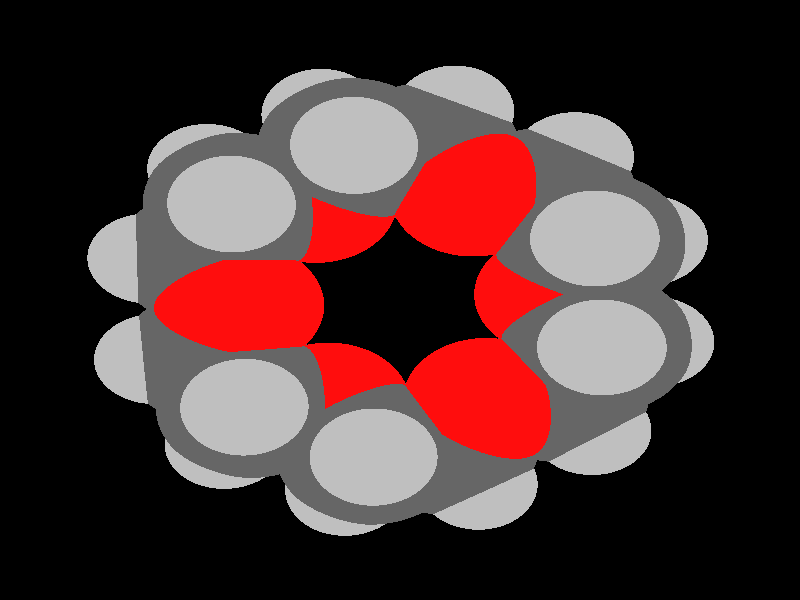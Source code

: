 global_settings {
	ambient_light rgb <0.200000002980232, 0.200000002980232, 0.200000002980232>
	max_trace_level 15
}

background { color rgb <0,0,0> }

camera {
	perspective
	location <0.000233159946603522, 0.00076738722014174, -20.1102950996922>
	angle 40
	up <0.320716557686189, 0.947175215243681, 3.54119863256379e-05>
	right <-0.947175215837564, 0.32071655788728, 0> * 1
	direction <-1.135721036231e-05, -3.3541355791223e-05, 0.999999999372996> }

light_source {
	<-25.0801652765133, 43.2544633521311, -47.0335003042125>
	color rgb <1, 1, 1>
	fade_distance 94.0693324947084
	fade_power 0
	spotlight
	area_light <20, 0, 0>, <0, 0, 20>, 20, 20
	circular
	orient
	point_at <25.0801652765133, -43.2544633521311, 47.0335003042125>
}

light_source {
	<46.1991467592415, 19.1164225664033, 23.5184990225824>
	color rgb <0.300000011920929, 0.300000011920929, 0.300000011920929> shadowless
	fade_distance 94.0693324947084
	fade_power 0
	parallel
	point_at <-46.1991467592415, -19.1164225664033, -23.5184990225824>
}

#default {
	finish {ambient 0.5 diffuse 1 specular 0.2 roughness .01 metallic 1}
}

union {
cylinder {
	<1.705, -3.2573, -0.3061>, 	<1.04512108250548, -3.0527515457448, -0.0368453249289087>, 0.075
	pigment { rgbt <0.400000005960464, 0.400000005960464, 0.400000005960464, 0> }
}
cylinder {
	<1.04512108250548, -3.0527515457448, -0.0368453249289087>, 	<0.4333, -2.8631, 0.2128>, 0.075
	pigment { rgbt <1, 0.0500000007450581, 0.0500000007450581, 0> }
}
cylinder {
	<-0.6652, -3.6148, -0.3071>, 	<-0.0951946282094145, -3.22474716615841, -0.037326861361925>, 0.075
	pigment { rgbt <0.400000005960464, 0.400000005960464, 0.400000005960464, 0> }
}
cylinder {
	<-0.0951946282094145, -3.22474716615841, -0.037326861361925>, 	<0.4333, -2.8631, 0.2128>, 0.075
	pigment { rgbt <1, 0.0500000007450581, 0.0500000007450581, 0> }
}
cylinder {
	<2.8, -2.3833, 0.3088>, 	<2.74764355215194, -1.69483087210306, 0.0384560026874405>, 0.075
	pigment { rgbt <0.400000005960464, 0.400000005960464, 0.400000005960464, 0> }
}
cylinder {
	<2.74764355215194, -1.69483087210306, 0.0384560026874405>, 	<2.6991, -1.0565, -0.2122>, 0.075
	pigment { rgbt <1, 0.0500000007450581, 0.0500000007450581, 0> }
}
cylinder {
	<3.6779, -0.1529, 0.3049>, 	<3.17000574725722, -0.621773362053917, 0.0365794870317832>, 0.075
	pigment { rgbt <0.400000005960464, 0.400000005960464, 0.400000005960464, 0> }
}
cylinder {
	<3.17000574725722, -0.621773362053917, 0.0365794870317832>, 	<2.6991, -1.0565, -0.2122>, 0.075
	pigment { rgbt <1, 0.0500000007450581, 0.0500000007450581, 0> }
}
cylinder {
	<-1.9695, -3.1039, 0.3082>, 	<-2.12314474130546, -2.43068592580308, 0.0380633828989393>, 0.075
	pigment { rgbt <0.400000005960464, 0.400000005960464, 0.400000005960464, 0> }
}
cylinder {
	<-2.12314474130546, -2.43068592580308, 0.0380633828989393>, 	<-2.2656, -1.8065, -0.2124>, 0.075
	pigment { rgbt <1, 0.0500000007450581, 0.0500000007450581, 0> }
}
cylinder {
	<-3.4677, -1.2328, 0.3052>, 	<-2.84393737333943, -1.53048955903433, 0.0366204013314098>, 0.075
	pigment { rgbt <0.400000005960464, 0.400000005960464, 0.400000005960464, 0> }
}
cylinder {
	<-2.84393737333943, -1.53048955903433, 0.0366204013314098>, 	<-2.2656, -1.8065, -0.2124>, 0.075
	pigment { rgbt <1, 0.0500000007450581, 0.0500000007450581, 0> }
}
cylinder {
	<3.4672, 1.2329, -0.3084>, 	<2.84348962101743, 1.53007049421241, -0.0390941042496228>, 0.075
	pigment { rgbt <0.400000005960464, 0.400000005960464, 0.400000005960464, 0> }
}
cylinder {
	<2.84348962101743, 1.53007049421241, -0.0390941042496228>, 	<2.2652, 1.8056, 0.2106>, 0.075
	pigment { rgbt <1, 0.0500000007450581, 0.0500000007450581, 0> }
}
cylinder {
	<1.9692, 3.1042, -0.3074>, 	<2.12279236486023, 2.4303653884882, -0.0386133614946017>, 0.075
	pigment { rgbt <0.400000005960464, 0.400000005960464, 0.400000005960464, 0> }
}
cylinder {
	<2.12279236486023, 2.4303653884882, -0.0386133614946017>, 	<2.2652, 1.8056, 0.2106>, 0.075
	pigment { rgbt <1, 0.0500000007450581, 0.0500000007450581, 0> }
}
cylinder {
	<-3.6767, 0.1532, -0.3083>, 	<-3.16922094931452, 0.621813835045048, -0.0387341852442671>, 0.075
	pigment { rgbt <0.400000005960464, 0.400000005960464, 0.400000005960464, 0> }
}
cylinder {
	<-3.16922094931452, 0.621813835045048, -0.0387341852442671>, 	<-2.6987, 1.0563, 0.2112>, 0.075
	pigment { rgbt <1, 0.0500000007450581, 0.0500000007450581, 0> }
}
cylinder {
	<-2.8004, 2.3842, -0.307>, 	<-2.7476285177614, 1.69516114784035, -0.0381093205895555>, 0.075
	pigment { rgbt <0.400000005960464, 0.400000005960464, 0.400000005960464, 0> }
}
cylinder {
	<-2.7476285177614, 1.69516114784035, -0.0381093205895555>, 	<-2.6987, 1.0563, 0.2112>, 0.075
	pigment { rgbt <1, 0.0500000007450581, 0.0500000007450581, 0> }
}
cylinder {
	<0.6652, 3.6142, 0.3094>, 	<0.0950903801833753, 3.2245100714642, 0.0393671919972955>, 0.075
	pigment { rgbt <0.400000005960464, 0.400000005960464, 0.400000005960464, 0> }
}
cylinder {
	<0.0950903801833753, 3.2245100714642, 0.0393671919972955>, 	<-0.4335, 2.8632, -0.211>, 0.075
	pigment { rgbt <1, 0.0500000007450581, 0.0500000007450581, 0> }
}
cylinder {
	<-1.705, 3.2572, 0.3087>, 	<-1.04522582983087, 3.05275562481586, 0.0390306046111688>, 0.075
	pigment { rgbt <0.400000005960464, 0.400000005960464, 0.400000005960464, 0> }
}
cylinder {
	<-1.04522582983087, 3.05275562481586, 0.0390306046111688>, 	<-0.4335, 2.8632, -0.211>, 0.075
	pigment { rgbt <1, 0.0500000007450581, 0.0500000007450581, 0> }
}
cylinder {
	<1.705, -3.2573, -0.3061>, 	<2.2525, -2.8203, 0.00135000000000002>, 0.075
	pigment { rgbt <0.400000005960464, 0.400000005960464, 0.400000005960464, 0> }
}
cylinder {
	<2.2525, -2.8203, 0.00135000000000002>, 	<2.8, -2.3833, 0.3088>, 0.075
	pigment { rgbt <0.400000005960464, 0.400000005960464, 0.400000005960464, 0> }
}
cylinder {
	<-0.6652, -3.6148, -0.3071>, 	<-1.31735, -3.35935, 0.000549999999999995>, 0.075
	pigment { rgbt <0.400000005960464, 0.400000005960464, 0.400000005960464, 0> }
}
cylinder {
	<-1.31735, -3.35935, 0.000549999999999995>, 	<-1.9695, -3.1039, 0.3082>, 0.075
	pigment { rgbt <0.400000005960464, 0.400000005960464, 0.400000005960464, 0> }
}
cylinder {
	<3.6779, -0.1529, 0.3049>, 	<3.57255, 0.54, -0.00175>, 0.075
	pigment { rgbt <0.400000005960464, 0.400000005960464, 0.400000005960464, 0> }
}
cylinder {
	<3.57255, 0.54, -0.00175>, 	<3.4672, 1.2329, -0.3084>, 0.075
	pigment { rgbt <0.400000005960464, 0.400000005960464, 0.400000005960464, 0> }
}
cylinder {
	<-3.4677, -1.2328, 0.3052>, 	<-3.5722, -0.5398, -0.00155>, 0.075
	pigment { rgbt <0.400000005960464, 0.400000005960464, 0.400000005960464, 0> }
}
cylinder {
	<-3.5722, -0.5398, -0.00155>, 	<-3.6767, 0.1532, -0.3083>, 0.075
	pigment { rgbt <0.400000005960464, 0.400000005960464, 0.400000005960464, 0> }
}
cylinder {
	<1.9692, 3.1042, -0.3074>, 	<1.3172, 3.3592, 0.001>, 0.075
	pigment { rgbt <0.400000005960464, 0.400000005960464, 0.400000005960464, 0> }
}
cylinder {
	<1.3172, 3.3592, 0.001>, 	<0.6652, 3.6142, 0.3094>, 0.075
	pigment { rgbt <0.400000005960464, 0.400000005960464, 0.400000005960464, 0> }
}
cylinder {
	<-2.8004, 2.3842, -0.307>, 	<-2.2527, 2.8207, 0.00084999999999999>, 0.075
	pigment { rgbt <0.400000005960464, 0.400000005960464, 0.400000005960464, 0> }
}
cylinder {
	<-2.2527, 2.8207, 0.00084999999999999>, 	<-1.705, 3.2572, 0.3087>, 0.075
	pigment { rgbt <0.400000005960464, 0.400000005960464, 0.400000005960464, 0> }
}
cylinder {
	<1.705, -3.2573, -0.3061>, 	<1.70738469407678, -3.1831298996118, -0.96849463932843>, 0.075
	pigment { rgbt <0.400000005960464, 0.400000005960464, 0.400000005960464, 0> }
}
cylinder {
	<1.70738469407678, -3.1831298996118, -0.96849463932843>, 	<1.7089, -3.136, -1.3894>, 0.075
	pigment { rgbt <0.75, 0.75, 0.75, 0> }
}
cylinder {
	<1.705, -3.2573, -0.3061>, 	<1.81885654196601, -3.89604620696933, -0.153720567895121>, 0.075
	pigment { rgbt <0.400000005960464, 0.400000005960464, 0.400000005960464, 0> }
}
cylinder {
	<1.81885654196601, -3.89604620696933, -0.153720567895121>, 	<1.8912, -4.3019, -0.0569>, 0.075
	pigment { rgbt <0.75, 0.75, 0.75, 0> }
}
cylinder {
	<-0.6652, -3.6148, -0.3071>, 	<-0.585281309997625, -4.2588578131561, -0.15533397965884>, 0.075
	pigment { rgbt <0.400000005960464, 0.400000005960464, 0.400000005960464, 0> }
}
cylinder {
	<-0.585281309997625, -4.2588578131561, -0.15533397965884>, 	<-0.5345, -4.6681, -0.0589>, 0.075
	pigment { rgbt <0.75, 0.75, 0.75, 0> }
}
cylinder {
	<-0.6652, -3.6148, -0.3071>, 	<-0.689230719580324, -3.54393077864225, -0.969381739884208>, 0.075
	pigment { rgbt <0.400000005960464, 0.400000005960464, 0.400000005960464, 0> }
}
cylinder {
	<-0.689230719580324, -3.54393077864225, -0.969381739884208>, 	<-0.7045, -3.4989, -1.3902>, 0.075
	pigment { rgbt <0.75, 0.75, 0.75, 0> }
}
cylinder {
	<2.8, -2.3833, 0.3088>, 	<2.72637995381338, -2.36807459177702, 0.971074684590786>, 0.075
	pigment { rgbt <0.400000005960464, 0.400000005960464, 0.400000005960464, 0> }
}
cylinder {
	<2.72637995381338, -2.36807459177702, 0.971074684590786>, 	<2.6796, -2.3584, 1.3919>, 0.075
	pigment { rgbt <0.75, 0.75, 0.75, 0> }
}
cylinder {
	<2.8, -2.3833, 0.3088>, 	<3.39759521752344, -2.63657324168444, 0.157459760219942>, 0.075
	pigment { rgbt <0.400000005960464, 0.400000005960464, 0.400000005960464, 0> }
}
cylinder {
	<3.39759521752344, -2.63657324168444, 0.157459760219942>, 	<3.7773, -2.7975, 0.0613>, 0.075
	pigment { rgbt <0.75, 0.75, 0.75, 0> }
}
cylinder {
	<-1.9695, -3.1039, 0.3082>, 	<-2.46552736282901, -3.522514808423, 0.156860290556977>, 0.075
	pigment { rgbt <0.400000005960464, 0.400000005960464, 0.400000005960464, 0> }
}
cylinder {
	<-2.46552736282901, -3.522514808423, 0.156860290556977>, 	<-2.7807, -3.7885, 0.0607>, 0.075
	pigment { rgbt <0.75, 0.75, 0.75, 0> }
}
cylinder {
	<-1.9695, -3.1039, 0.3082>, 	<-1.90352332744134, -3.06776263810735, 0.970473716851586>, 0.075
	pigment { rgbt <0.400000005960464, 0.400000005960464, 0.400000005960464, 0> }
}
cylinder {
	<-1.90352332744134, -3.06776263810735, 0.970473716851586>, 	<-1.8616, -3.0448, 1.3913>, 0.075
	pigment { rgbt <0.75, 0.75, 0.75, 0> }
}
cylinder {
	<3.6779, -0.1529, 0.3049>, 	<4.28758965379071, -0.373699251814088, 0.150689057580967>, 0.075
	pigment { rgbt <0.400000005960464, 0.400000005960464, 0.400000005960464, 0> }
}
cylinder {
	<4.28758965379071, -0.373699251814088, 0.150689057580967>, 	<4.675, -0.514, 0.0527>, 0.075
	pigment { rgbt <0.75, 0.75, 0.75, 0> }
}
cylinder {
	<3.6779, -0.1529, 0.3049>, 	<3.61656942517865, -0.114255011677875, 0.967429190617446>, 0.075
	pigment { rgbt <0.400000005960464, 0.400000005960464, 0.400000005960464, 0> }
}
cylinder {
	<3.61656942517865, -0.114255011677875, 0.967429190617446>, 	<3.5776, -0.0897, 1.3884>, 0.075
	pigment { rgbt <0.75, 0.75, 0.75, 0> }
}
cylinder {
	<-3.4677, -1.2328, 0.3052>, 	<-3.42025020112988, -1.17764572347828, 0.967723931388902>, 0.075
	pigment { rgbt <0.400000005960464, 0.400000005960464, 0.400000005960464, 0> }
}
cylinder {
	<-3.42025020112988, -1.17764572347828, 0.967723931388902>, 	<-3.3901, -1.1426, 1.3887>, 0.075
	pigment { rgbt <0.75, 0.75, 0.75, 0> }
}
cylinder {
	<-3.4677, -1.2328, 0.3052>, 	<-3.98481595952787, -1.62413760683202, 0.151294256813095>, 0.075
	pigment { rgbt <0.400000005960464, 0.400000005960464, 0.400000005960464, 0> }
}
cylinder {
	<-3.98481595952787, -1.62413760683202, 0.151294256813095>, 	<-4.3134, -1.8728, 0.0535>, 0.075
	pigment { rgbt <0.75, 0.75, 0.75, 0> }
}
cylinder {
	<3.4672, 1.2329, -0.3084>, 	<3.98413899909174, 1.62467054260478, -0.155164947749716>, 0.075
	pigment { rgbt <0.400000005960464, 0.400000005960464, 0.400000005960464, 0> }
}
cylinder {
	<3.98413899909174, 1.62467054260478, -0.155164947749716>, 	<4.3126, 1.8736, -0.0578>, 0.075
	pigment { rgbt <0.75, 0.75, 0.75, 0> }
}
cylinder {
	<3.4672, 1.2329, -0.3084>, 	<3.4189553125076, 1.17768459720451, -0.970862540294893>, 0.075
	pigment { rgbt <0.400000005960464, 0.400000005960464, 0.400000005960464, 0> }
}
cylinder {
	<3.4189553125076, 1.17768459720451, -0.970862540294893>, 	<3.3883, 1.1426, -1.3918>, 0.075
	pigment { rgbt <0.75, 0.75, 0.75, 0> }
}
cylinder {
	<-3.6767, 0.1532, -0.3083>, 	<-3.61396307995413, 0.114677329796394, -0.97070648621534>, 0.075
	pigment { rgbt <0.400000005960464, 0.400000005960464, 0.400000005960464, 0> }
}
cylinder {
	<-3.61396307995413, 0.114677329796394, -0.97070648621534>, 	<-3.5741, 0.0902, -1.3916>, 0.075
	pigment { rgbt <0.75, 0.75, 0.75, 0> }
}
cylinder {
	<-3.6767, 0.1532, -0.3083>, 	<-4.28658196824726, 0.374185906681933, -0.155309756912508>, 0.075
	pigment { rgbt <0.400000005960464, 0.400000005960464, 0.400000005960464, 0> }
}
cylinder {
	<-4.28658196824726, 0.374185906681933, -0.155309756912508>, 	<-4.6741, 0.5146, -0.0581>, 0.075
	pigment { rgbt <0.75, 0.75, 0.75, 0> }
}
cylinder {
	<1.9692, 3.1042, -0.3074>, 	<1.90297788582895, 3.06940740261928, -0.969682288630288>, 0.075
	pigment { rgbt <0.400000005960464, 0.400000005960464, 0.400000005960464, 0> }
}
cylinder {
	<1.90297788582895, 3.06940740261928, -0.969682288630288>, 	<1.8609, 3.0473, -1.3905>, 0.075
	pigment { rgbt <0.75, 0.75, 0.75, 0> }
}
cylinder {
	<1.9692, 3.1042, -0.3074>, 	<2.46534589658922, 3.52244475384154, -0.155327675028669>, 0.075
	pigment { rgbt <0.400000005960464, 0.400000005960464, 0.400000005960464, 0> }
}
cylinder {
	<2.46534589658922, 3.52244475384154, -0.155327675028669>, 	<2.7806, 3.7882, -0.0587>, 0.075
	pigment { rgbt <0.75, 0.75, 0.75, 0> }
}
cylinder {
	<-2.8004, 2.3842, -0.307>, 	<-3.39792630970906, 2.63704192495364, -0.154499936920343>, 0.075
	pigment { rgbt <0.400000005960464, 0.400000005960464, 0.400000005960464, 0> }
}
cylinder {
	<-3.39792630970906, 2.63704192495364, -0.154499936920343>, 	<-3.7776, 2.7977, -0.0576>, 0.075
	pigment { rgbt <0.75, 0.75, 0.75, 0> }
}
cylinder {
	<-2.8004, 2.3842, -0.307>, 	<-2.72739064908791, 2.37044195648641, -0.969342788174006>, 0.075
	pigment { rgbt <0.400000005960464, 0.400000005960464, 0.400000005960464, 0> }
}
cylinder {
	<-2.72739064908791, 2.37044195648641, -0.969342788174006>, 	<-2.681, 2.3617, -1.3902>, 0.075
	pigment { rgbt <0.75, 0.75, 0.75, 0> }
}
cylinder {
	<0.6652, 3.6142, 0.3094>, 	<0.689658755639371, 3.54235240530935, 0.971559662046863>, 0.075
	pigment { rgbt <0.400000005960464, 0.400000005960464, 0.400000005960464, 0> }
}
cylinder {
	<0.689658755639371, 3.54235240530935, 0.971559662046863>, 	<0.7052, 3.4967, 1.3923>, 0.075
	pigment { rgbt <0.75, 0.75, 0.75, 0> }
}
cylinder {
	<0.6652, 3.6142, 0.3094>, 	<0.585219041793015, 4.25845028720856, 0.15867135934234>, 0.075
	pigment { rgbt <0.400000005960464, 0.400000005960464, 0.400000005960464, 0> }
}
cylinder {
	<0.585219041793015, 4.25845028720856, 0.15867135934234>, 	<0.5344, 4.6678, 0.0629>, 0.075
	pigment { rgbt <0.75, 0.75, 0.75, 0> }
}
cylinder {
	<-1.705, 3.2572, 0.3087>, 	<-1.81867198703883, 3.89618454252597, 0.157055821486659>, 0.075
	pigment { rgbt <0.400000005960464, 0.400000005960464, 0.400000005960464, 0> }
}
cylinder {
	<-1.81867198703883, 3.89618454252597, 0.157055821486659>, 	<-1.8909, 4.3022, 0.0607>, 0.075
	pigment { rgbt <0.75, 0.75, 0.75, 0> }
}
cylinder {
	<-1.705, 3.2572, 0.3087>, 	<-1.70726242250414, 3.18223432459242, 0.970978328172524>, 0.075
	pigment { rgbt <0.400000005960464, 0.400000005960464, 0.400000005960464, 0> }
}
cylinder {
	<-1.70726242250414, 3.18223432459242, 0.970978328172524>, 	<-1.7087, 3.1346, 1.3918>, 0.075
	pigment { rgbt <0.75, 0.75, 0.75, 0> }
}
sphere {
	<1.705, -3.2573, -0.3061>, 0.4104
	pigment { rgbt <0.400000005960464, 0.400000005960464, 0.400000005960464,0> }
}
sphere {
	<-0.6652, -3.6148, -0.3071>, 0.4104
	pigment { rgbt <0.400000005960464, 0.400000005960464, 0.400000005960464,0> }
}
sphere {
	<2.8, -2.3833, 0.3088>, 0.4104
	pigment { rgbt <0.400000005960464, 0.400000005960464, 0.400000005960464,0> }
}
sphere {
	<-1.9695, -3.1039, 0.3082>, 0.4104
	pigment { rgbt <0.400000005960464, 0.400000005960464, 0.400000005960464,0> }
}
sphere {
	<3.6779, -0.1529, 0.3049>, 0.4104
	pigment { rgbt <0.400000005960464, 0.400000005960464, 0.400000005960464,0> }
}
sphere {
	<-3.4677, -1.2328, 0.3052>, 0.4104
	pigment { rgbt <0.400000005960464, 0.400000005960464, 0.400000005960464,0> }
}
sphere {
	<3.4672, 1.2329, -0.3084>, 0.4104
	pigment { rgbt <0.400000005960464, 0.400000005960464, 0.400000005960464,0> }
}
sphere {
	<-3.6767, 0.1532, -0.3083>, 0.4104
	pigment { rgbt <0.400000005960464, 0.400000005960464, 0.400000005960464,0> }
}
sphere {
	<1.9692, 3.1042, -0.3074>, 0.4104
	pigment { rgbt <0.400000005960464, 0.400000005960464, 0.400000005960464,0> }
}
sphere {
	<-2.8004, 2.3842, -0.307>, 0.4104
	pigment { rgbt <0.400000005960464, 0.400000005960464, 0.400000005960464,0> }
}
sphere {
	<0.6652, 3.6142, 0.3094>, 0.4104
	pigment { rgbt <0.400000005960464, 0.400000005960464, 0.400000005960464,0> }
}
sphere {
	<-1.705, 3.2572, 0.3087>, 0.4104
	pigment { rgbt <0.400000005960464, 0.400000005960464, 0.400000005960464,0> }
}
sphere {
	<0.4333, -2.8631, 0.2128>, 0.3564
	pigment { rgbt <1, 0.0500000007450581, 0.0500000007450581,0> }
}
sphere {
	<2.6991, -1.0565, -0.2122>, 0.3564
	pigment { rgbt <1, 0.0500000007450581, 0.0500000007450581,0> }
}
sphere {
	<-2.2656, -1.8065, -0.2124>, 0.3564
	pigment { rgbt <1, 0.0500000007450581, 0.0500000007450581,0> }
}
sphere {
	<2.2652, 1.8056, 0.2106>, 0.3564
	pigment { rgbt <1, 0.0500000007450581, 0.0500000007450581,0> }
}
sphere {
	<-2.6987, 1.0563, 0.2112>, 0.3564
	pigment { rgbt <1, 0.0500000007450581, 0.0500000007450581,0> }
}
sphere {
	<-0.4335, 2.8632, -0.211>, 0.3564
	pigment { rgbt <1, 0.0500000007450581, 0.0500000007450581,0> }
}
sphere {
	<1.7089, -3.136, -1.3894>, 0.1674
	pigment { rgbt <0.75, 0.75, 0.75,0> }
}
sphere {
	<1.8912, -4.3019, -0.0569>, 0.1674
	pigment { rgbt <0.75, 0.75, 0.75,0> }
}
sphere {
	<-0.5345, -4.6681, -0.0589>, 0.1674
	pigment { rgbt <0.75, 0.75, 0.75,0> }
}
sphere {
	<-0.7045, -3.4989, -1.3902>, 0.1674
	pigment { rgbt <0.75, 0.75, 0.75,0> }
}
sphere {
	<2.6796, -2.3584, 1.3919>, 0.1674
	pigment { rgbt <0.75, 0.75, 0.75,0> }
}
sphere {
	<3.7773, -2.7975, 0.0613>, 0.1674
	pigment { rgbt <0.75, 0.75, 0.75,0> }
}
sphere {
	<-2.7807, -3.7885, 0.0607>, 0.1674
	pigment { rgbt <0.75, 0.75, 0.75,0> }
}
sphere {
	<-1.8616, -3.0448, 1.3913>, 0.1674
	pigment { rgbt <0.75, 0.75, 0.75,0> }
}
sphere {
	<4.675, -0.514, 0.0527>, 0.1674
	pigment { rgbt <0.75, 0.75, 0.75,0> }
}
sphere {
	<3.5776, -0.0897, 1.3884>, 0.1674
	pigment { rgbt <0.75, 0.75, 0.75,0> }
}
sphere {
	<-3.3901, -1.1426, 1.3887>, 0.1674
	pigment { rgbt <0.75, 0.75, 0.75,0> }
}
sphere {
	<-4.3134, -1.8728, 0.0535>, 0.1674
	pigment { rgbt <0.75, 0.75, 0.75,0> }
}
sphere {
	<4.3126, 1.8736, -0.0578>, 0.1674
	pigment { rgbt <0.75, 0.75, 0.75,0> }
}
sphere {
	<3.3883, 1.1426, -1.3918>, 0.1674
	pigment { rgbt <0.75, 0.75, 0.75,0> }
}
sphere {
	<-3.5741, 0.0902, -1.3916>, 0.1674
	pigment { rgbt <0.75, 0.75, 0.75,0> }
}
sphere {
	<-4.6741, 0.5146, -0.0581>, 0.1674
	pigment { rgbt <0.75, 0.75, 0.75,0> }
}
sphere {
	<1.8609, 3.0473, -1.3905>, 0.1674
	pigment { rgbt <0.75, 0.75, 0.75,0> }
}
sphere {
	<2.7806, 3.7882, -0.0587>, 0.1674
	pigment { rgbt <0.75, 0.75, 0.75,0> }
}
sphere {
	<-3.7776, 2.7977, -0.0576>, 0.1674
	pigment { rgbt <0.75, 0.75, 0.75,0> }
}
sphere {
	<-2.681, 2.3617, -1.3902>, 0.1674
	pigment { rgbt <0.75, 0.75, 0.75,0> }
}
sphere {
	<0.7052, 3.4967, 1.3923>, 0.1674
	pigment { rgbt <0.75, 0.75, 0.75,0> }
}
sphere {
	<0.5344, 4.6678, 0.0629>, 0.1674
	pigment { rgbt <0.75, 0.75, 0.75,0> }
}
sphere {
	<-1.8909, 4.3022, 0.0607>, 0.1674
	pigment { rgbt <0.75, 0.75, 0.75,0> }
}
sphere {
	<-1.7087, 3.1346, 1.3918>, 0.1674
	pigment { rgbt <0.75, 0.75, 0.75,0> }
}
}
merge {
}
union {
}
merge {
sphere {
	<1.705, -3.2573, -0.3061>, 1.69983
	pigment { rgbt <0, 0, 0,0> }
}
sphere {
	<-0.6652, -3.6148, -0.3071>, 1.69983
	pigment { rgbt <0, 0, 0,0> }
}
sphere {
	<2.8, -2.3833, 0.3088>, 1.69983
	pigment { rgbt <0, 0, 0,0> }
}
sphere {
	<-1.9695, -3.1039, 0.3082>, 1.69983
	pigment { rgbt <0, 0, 0,0> }
}
sphere {
	<3.6779, -0.1529, 0.3049>, 1.69983
	pigment { rgbt <0, 0, 0,0> }
}
sphere {
	<-3.4677, -1.2328, 0.3052>, 1.69983
	pigment { rgbt <0, 0, 0,0> }
}
sphere {
	<3.4672, 1.2329, -0.3084>, 1.69983
	pigment { rgbt <0, 0, 0,0> }
}
sphere {
	<-3.6767, 0.1532, -0.3083>, 1.69983
	pigment { rgbt <0, 0, 0,0> }
}
sphere {
	<1.9692, 3.1042, -0.3074>, 1.69983
	pigment { rgbt <0, 0, 0,0> }
}
sphere {
	<-2.8004, 2.3842, -0.307>, 1.69983
	pigment { rgbt <0, 0, 0,0> }
}
sphere {
	<0.6652, 3.6142, 0.3094>, 1.69983
	pigment { rgbt <0, 0, 0,0> }
}
sphere {
	<-1.705, 3.2572, 0.3087>, 1.69983
	pigment { rgbt <0, 0, 0,0> }
}
sphere {
	<0.4333, -2.8631, 0.2128>, 1.519848
	pigment { rgbt <0, 0, 0,0> }
}
sphere {
	<2.6991, -1.0565, -0.2122>, 1.519848
	pigment { rgbt <0, 0, 0,0> }
}
sphere {
	<-2.2656, -1.8065, -0.2124>, 1.519848
	pigment { rgbt <0, 0, 0,0> }
}
sphere {
	<2.2652, 1.8056, 0.2106>, 1.519848
	pigment { rgbt <0, 0, 0,0> }
}
sphere {
	<-2.6987, 1.0563, 0.2112>, 1.519848
	pigment { rgbt <0, 0, 0,0> }
}
sphere {
	<-0.4335, 2.8632, -0.211>, 1.519848
	pigment { rgbt <0, 0, 0,0> }
}
sphere {
	<1.7089, -3.136, -1.3894>, 1.09989
	pigment { rgbt <0, 0, 0,0> }
}
sphere {
	<1.8912, -4.3019, -0.0569>, 1.09989
	pigment { rgbt <0, 0, 0,0> }
}
sphere {
	<-0.5345, -4.6681, -0.0589>, 1.09989
	pigment { rgbt <0, 0, 0,0> }
}
sphere {
	<-0.7045, -3.4989, -1.3902>, 1.09989
	pigment { rgbt <0, 0, 0,0> }
}
sphere {
	<2.6796, -2.3584, 1.3919>, 1.09989
	pigment { rgbt <0, 0, 0,0> }
}
sphere {
	<3.7773, -2.7975, 0.0613>, 1.09989
	pigment { rgbt <0, 0, 0,0> }
}
sphere {
	<-2.7807, -3.7885, 0.0607>, 1.09989
	pigment { rgbt <0, 0, 0,0> }
}
sphere {
	<-1.8616, -3.0448, 1.3913>, 1.09989
	pigment { rgbt <0, 0, 0,0> }
}
sphere {
	<4.675, -0.514, 0.0527>, 1.09989
	pigment { rgbt <0, 0, 0,0> }
}
sphere {
	<3.5776, -0.0897, 1.3884>, 1.09989
	pigment { rgbt <0, 0, 0,0> }
}
sphere {
	<-3.3901, -1.1426, 1.3887>, 1.09989
	pigment { rgbt <0, 0, 0,0> }
}
sphere {
	<-4.3134, -1.8728, 0.0535>, 1.09989
	pigment { rgbt <0, 0, 0,0> }
}
sphere {
	<4.3126, 1.8736, -0.0578>, 1.09989
	pigment { rgbt <0, 0, 0,0> }
}
sphere {
	<3.3883, 1.1426, -1.3918>, 1.09989
	pigment { rgbt <0, 0, 0,0> }
}
sphere {
	<-3.5741, 0.0902, -1.3916>, 1.09989
	pigment { rgbt <0, 0, 0,0> }
}
sphere {
	<-4.6741, 0.5146, -0.0581>, 1.09989
	pigment { rgbt <0, 0, 0,0> }
}
sphere {
	<1.8609, 3.0473, -1.3905>, 1.09989
	pigment { rgbt <0, 0, 0,0> }
}
sphere {
	<2.7806, 3.7882, -0.0587>, 1.09989
	pigment { rgbt <0, 0, 0,0> }
}
sphere {
	<-3.7776, 2.7977, -0.0576>, 1.09989
	pigment { rgbt <0, 0, 0,0> }
}
sphere {
	<-2.681, 2.3617, -1.3902>, 1.09989
	pigment { rgbt <0, 0, 0,0> }
}
sphere {
	<0.7052, 3.4967, 1.3923>, 1.09989
	pigment { rgbt <0, 0, 0,0> }
}
sphere {
	<0.5344, 4.6678, 0.0629>, 1.09989
	pigment { rgbt <0, 0, 0,0> }
}
sphere {
	<-1.8909, 4.3022, 0.0607>, 1.09989
	pigment { rgbt <0, 0, 0,0> }
}
sphere {
	<-1.7087, 3.1346, 1.3918>, 1.09989
	pigment { rgbt <0, 0, 0,0> }
}
sphere {
	<1.705, -3.2573, -0.3061>, 1.7
	pigment { rgbt <0.400000005960464, 0.400000005960464, 0.400000005960464,0.350000023841858> }
}
sphere {
	<-0.6652, -3.6148, -0.3071>, 1.7
	pigment { rgbt <0.400000005960464, 0.400000005960464, 0.400000005960464,0.350000023841858> }
}
sphere {
	<2.8, -2.3833, 0.3088>, 1.7
	pigment { rgbt <0.400000005960464, 0.400000005960464, 0.400000005960464,0.350000023841858> }
}
sphere {
	<-1.9695, -3.1039, 0.3082>, 1.7
	pigment { rgbt <0.400000005960464, 0.400000005960464, 0.400000005960464,0.350000023841858> }
}
sphere {
	<3.6779, -0.1529, 0.3049>, 1.7
	pigment { rgbt <0.400000005960464, 0.400000005960464, 0.400000005960464,0.350000023841858> }
}
sphere {
	<-3.4677, -1.2328, 0.3052>, 1.7
	pigment { rgbt <0.400000005960464, 0.400000005960464, 0.400000005960464,0.350000023841858> }
}
sphere {
	<3.4672, 1.2329, -0.3084>, 1.7
	pigment { rgbt <0.400000005960464, 0.400000005960464, 0.400000005960464,0.350000023841858> }
}
sphere {
	<-3.6767, 0.1532, -0.3083>, 1.7
	pigment { rgbt <0.400000005960464, 0.400000005960464, 0.400000005960464,0.350000023841858> }
}
sphere {
	<1.9692, 3.1042, -0.3074>, 1.7
	pigment { rgbt <0.400000005960464, 0.400000005960464, 0.400000005960464,0.350000023841858> }
}
sphere {
	<-2.8004, 2.3842, -0.307>, 1.7
	pigment { rgbt <0.400000005960464, 0.400000005960464, 0.400000005960464,0.350000023841858> }
}
sphere {
	<0.6652, 3.6142, 0.3094>, 1.7
	pigment { rgbt <0.400000005960464, 0.400000005960464, 0.400000005960464,0.350000023841858> }
}
sphere {
	<-1.705, 3.2572, 0.3087>, 1.7
	pigment { rgbt <0.400000005960464, 0.400000005960464, 0.400000005960464,0.350000023841858> }
}
sphere {
	<0.4333, -2.8631, 0.2128>, 1.52
	pigment { rgbt <1, 0.0500000007450581, 0.0500000007450581,0.350000023841858> }
}
sphere {
	<2.6991, -1.0565, -0.2122>, 1.52
	pigment { rgbt <1, 0.0500000007450581, 0.0500000007450581,0.350000023841858> }
}
sphere {
	<-2.2656, -1.8065, -0.2124>, 1.52
	pigment { rgbt <1, 0.0500000007450581, 0.0500000007450581,0.350000023841858> }
}
sphere {
	<2.2652, 1.8056, 0.2106>, 1.52
	pigment { rgbt <1, 0.0500000007450581, 0.0500000007450581,0.350000023841858> }
}
sphere {
	<-2.6987, 1.0563, 0.2112>, 1.52
	pigment { rgbt <1, 0.0500000007450581, 0.0500000007450581,0.350000023841858> }
}
sphere {
	<-0.4335, 2.8632, -0.211>, 1.52
	pigment { rgbt <1, 0.0500000007450581, 0.0500000007450581,0.350000023841858> }
}
sphere {
	<1.7089, -3.136, -1.3894>, 1.1
	pigment { rgbt <0.75, 0.75, 0.75,0.350000023841858> }
}
sphere {
	<1.8912, -4.3019, -0.0569>, 1.1
	pigment { rgbt <0.75, 0.75, 0.75,0.350000023841858> }
}
sphere {
	<-0.5345, -4.6681, -0.0589>, 1.1
	pigment { rgbt <0.75, 0.75, 0.75,0.350000023841858> }
}
sphere {
	<-0.7045, -3.4989, -1.3902>, 1.1
	pigment { rgbt <0.75, 0.75, 0.75,0.350000023841858> }
}
sphere {
	<2.6796, -2.3584, 1.3919>, 1.1
	pigment { rgbt <0.75, 0.75, 0.75,0.350000023841858> }
}
sphere {
	<3.7773, -2.7975, 0.0613>, 1.1
	pigment { rgbt <0.75, 0.75, 0.75,0.350000023841858> }
}
sphere {
	<-2.7807, -3.7885, 0.0607>, 1.1
	pigment { rgbt <0.75, 0.75, 0.75,0.350000023841858> }
}
sphere {
	<-1.8616, -3.0448, 1.3913>, 1.1
	pigment { rgbt <0.75, 0.75, 0.75,0.350000023841858> }
}
sphere {
	<4.675, -0.514, 0.0527>, 1.1
	pigment { rgbt <0.75, 0.75, 0.75,0.350000023841858> }
}
sphere {
	<3.5776, -0.0897, 1.3884>, 1.1
	pigment { rgbt <0.75, 0.75, 0.75,0.350000023841858> }
}
sphere {
	<-3.3901, -1.1426, 1.3887>, 1.1
	pigment { rgbt <0.75, 0.75, 0.75,0.350000023841858> }
}
sphere {
	<-4.3134, -1.8728, 0.0535>, 1.1
	pigment { rgbt <0.75, 0.75, 0.75,0.350000023841858> }
}
sphere {
	<4.3126, 1.8736, -0.0578>, 1.1
	pigment { rgbt <0.75, 0.75, 0.75,0.350000023841858> }
}
sphere {
	<3.3883, 1.1426, -1.3918>, 1.1
	pigment { rgbt <0.75, 0.75, 0.75,0.350000023841858> }
}
sphere {
	<-3.5741, 0.0902, -1.3916>, 1.1
	pigment { rgbt <0.75, 0.75, 0.75,0.350000023841858> }
}
sphere {
	<-4.6741, 0.5146, -0.0581>, 1.1
	pigment { rgbt <0.75, 0.75, 0.75,0.350000023841858> }
}
sphere {
	<1.8609, 3.0473, -1.3905>, 1.1
	pigment { rgbt <0.75, 0.75, 0.75,0.350000023841858> }
}
sphere {
	<2.7806, 3.7882, -0.0587>, 1.1
	pigment { rgbt <0.75, 0.75, 0.75,0.350000023841858> }
}
sphere {
	<-3.7776, 2.7977, -0.0576>, 1.1
	pigment { rgbt <0.75, 0.75, 0.75,0.350000023841858> }
}
sphere {
	<-2.681, 2.3617, -1.3902>, 1.1
	pigment { rgbt <0.75, 0.75, 0.75,0.350000023841858> }
}
sphere {
	<0.7052, 3.4967, 1.3923>, 1.1
	pigment { rgbt <0.75, 0.75, 0.75,0.350000023841858> }
}
sphere {
	<0.5344, 4.6678, 0.0629>, 1.1
	pigment { rgbt <0.75, 0.75, 0.75,0.350000023841858> }
}
sphere {
	<-1.8909, 4.3022, 0.0607>, 1.1
	pigment { rgbt <0.75, 0.75, 0.75,0.350000023841858> }
}
sphere {
	<-1.7087, 3.1346, 1.3918>, 1.1
	pigment { rgbt <0.75, 0.75, 0.75,0.350000023841858> }
}
}
